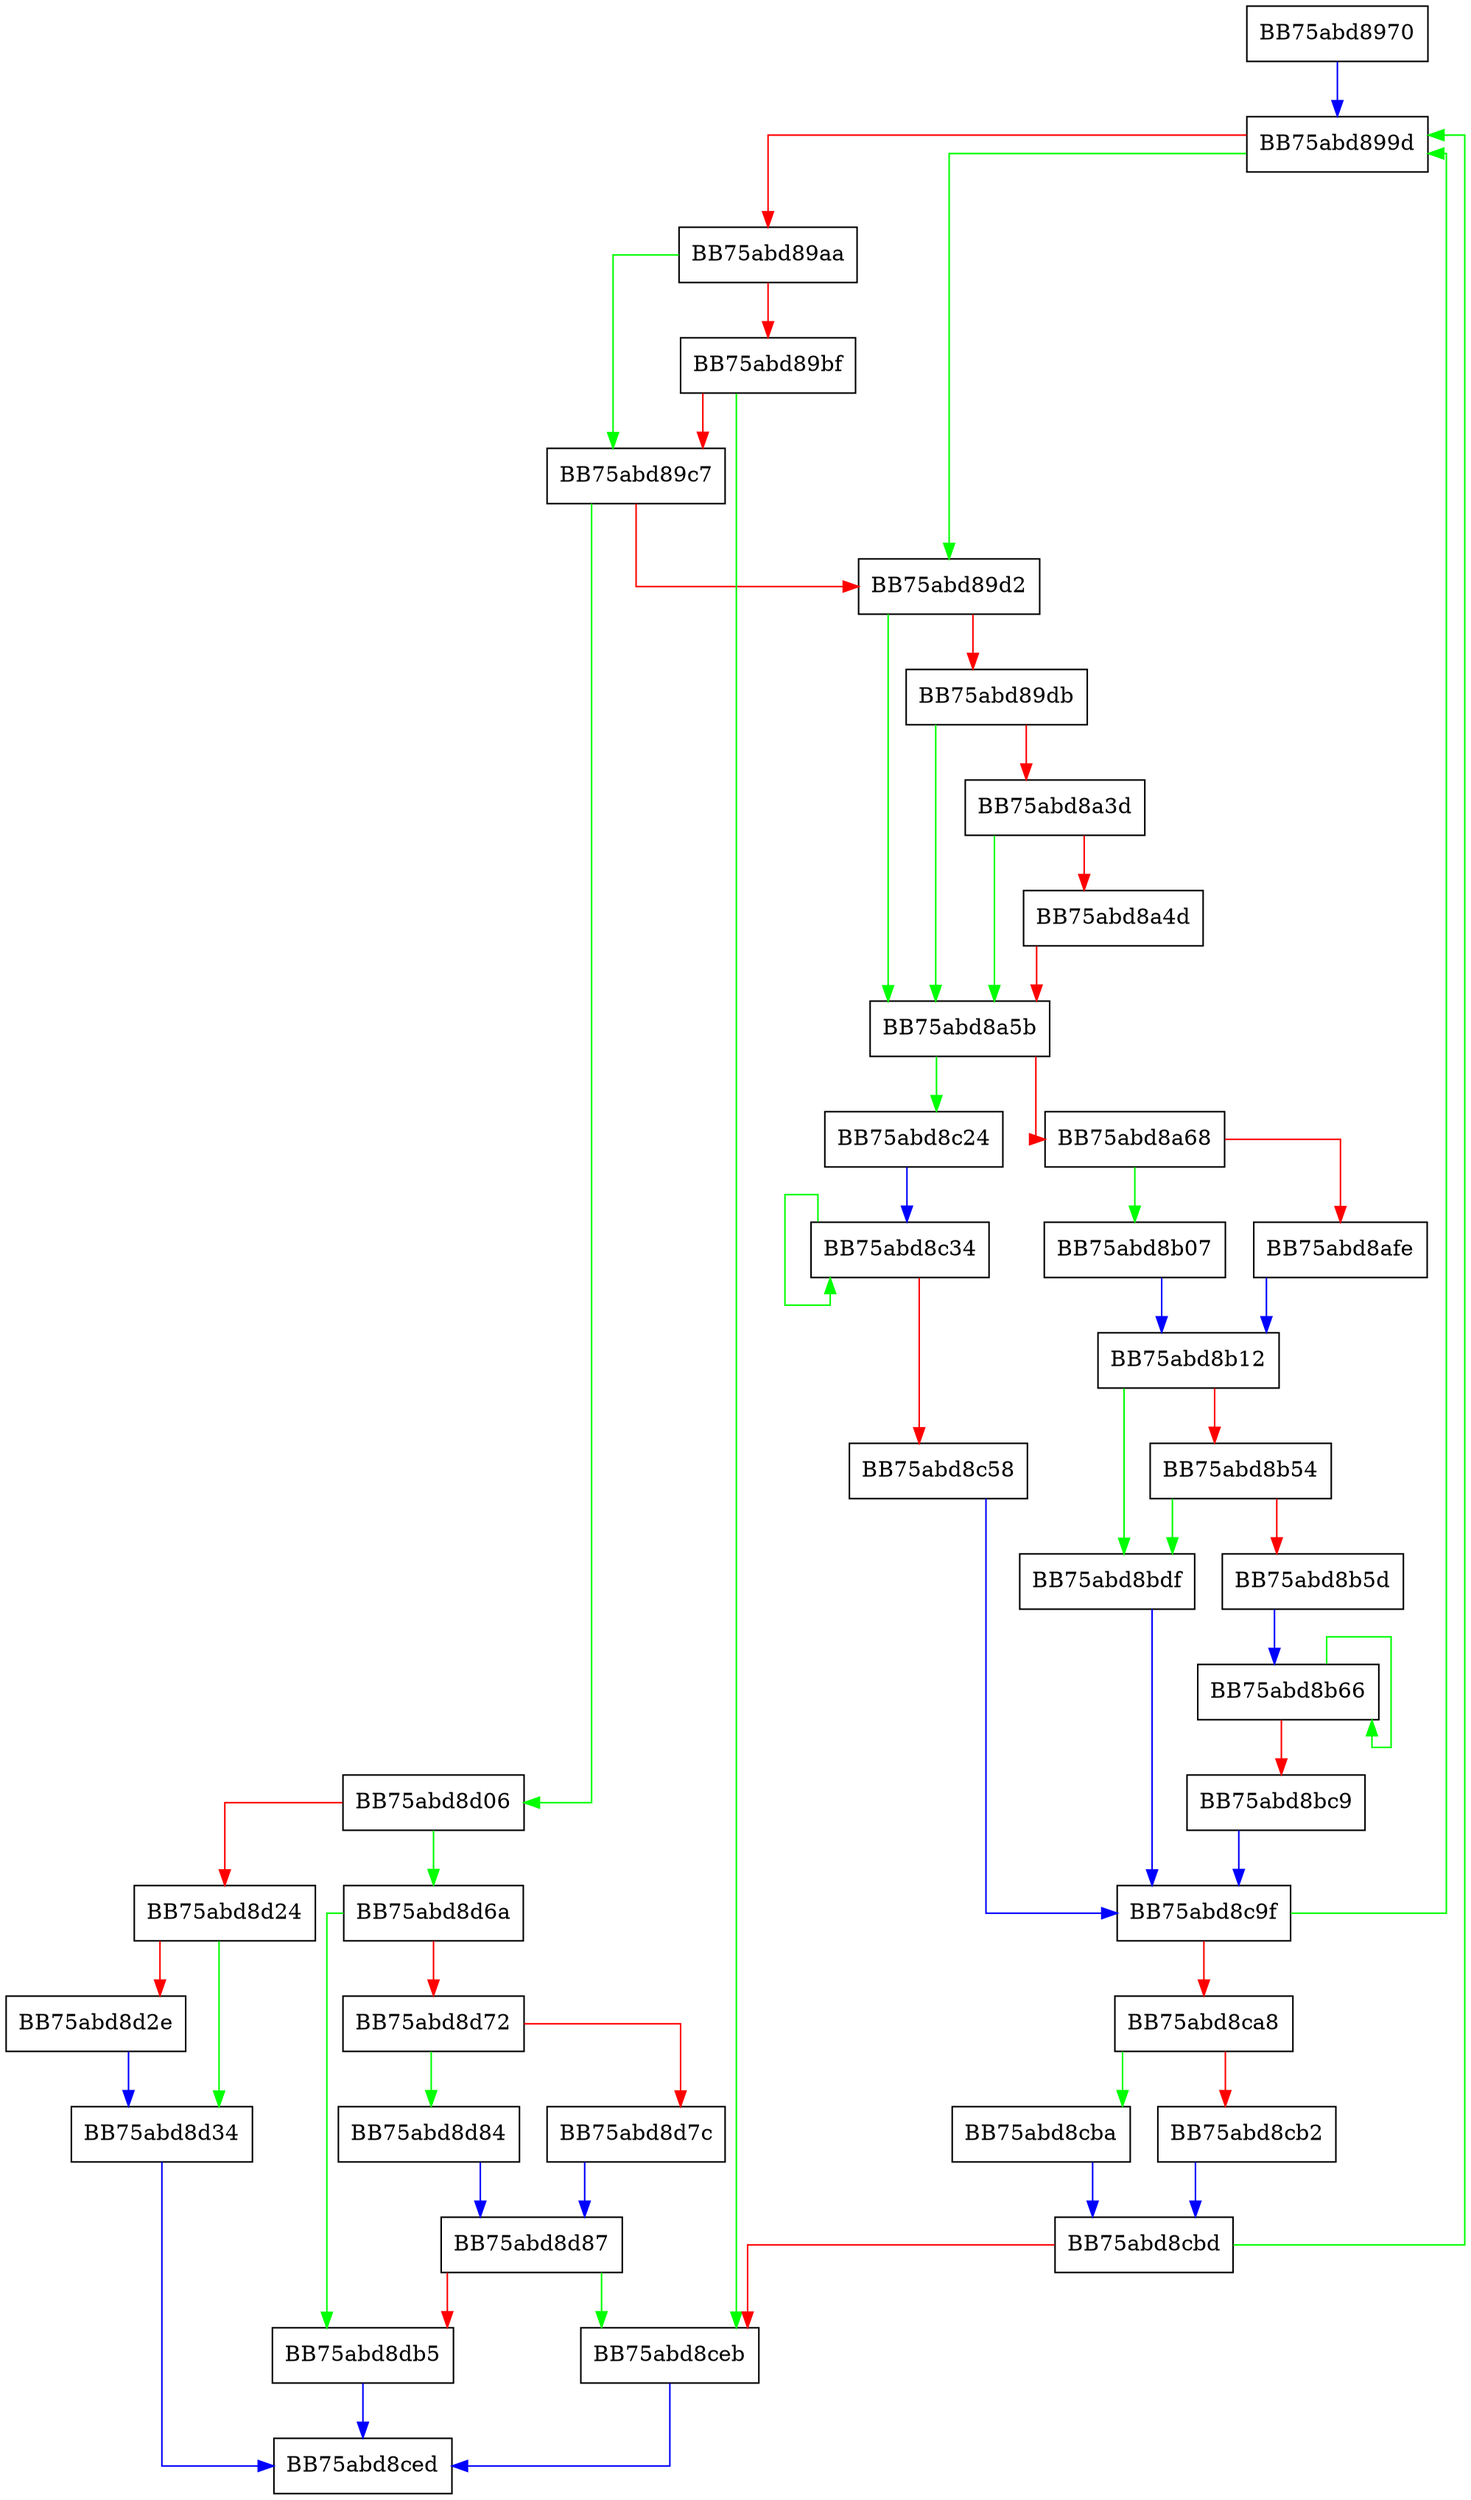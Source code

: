 digraph deflate_fast {
  node [shape="box"];
  graph [splines=ortho];
  BB75abd8970 -> BB75abd899d [color="blue"];
  BB75abd899d -> BB75abd89d2 [color="green"];
  BB75abd899d -> BB75abd89aa [color="red"];
  BB75abd89aa -> BB75abd89c7 [color="green"];
  BB75abd89aa -> BB75abd89bf [color="red"];
  BB75abd89bf -> BB75abd8ceb [color="green"];
  BB75abd89bf -> BB75abd89c7 [color="red"];
  BB75abd89c7 -> BB75abd8d06 [color="green"];
  BB75abd89c7 -> BB75abd89d2 [color="red"];
  BB75abd89d2 -> BB75abd8a5b [color="green"];
  BB75abd89d2 -> BB75abd89db [color="red"];
  BB75abd89db -> BB75abd8a5b [color="green"];
  BB75abd89db -> BB75abd8a3d [color="red"];
  BB75abd8a3d -> BB75abd8a5b [color="green"];
  BB75abd8a3d -> BB75abd8a4d [color="red"];
  BB75abd8a4d -> BB75abd8a5b [color="red"];
  BB75abd8a5b -> BB75abd8c24 [color="green"];
  BB75abd8a5b -> BB75abd8a68 [color="red"];
  BB75abd8a68 -> BB75abd8b07 [color="green"];
  BB75abd8a68 -> BB75abd8afe [color="red"];
  BB75abd8afe -> BB75abd8b12 [color="blue"];
  BB75abd8b07 -> BB75abd8b12 [color="blue"];
  BB75abd8b12 -> BB75abd8bdf [color="green"];
  BB75abd8b12 -> BB75abd8b54 [color="red"];
  BB75abd8b54 -> BB75abd8bdf [color="green"];
  BB75abd8b54 -> BB75abd8b5d [color="red"];
  BB75abd8b5d -> BB75abd8b66 [color="blue"];
  BB75abd8b66 -> BB75abd8b66 [color="green"];
  BB75abd8b66 -> BB75abd8bc9 [color="red"];
  BB75abd8bc9 -> BB75abd8c9f [color="blue"];
  BB75abd8bdf -> BB75abd8c9f [color="blue"];
  BB75abd8c24 -> BB75abd8c34 [color="blue"];
  BB75abd8c34 -> BB75abd8c34 [color="green"];
  BB75abd8c34 -> BB75abd8c58 [color="red"];
  BB75abd8c58 -> BB75abd8c9f [color="blue"];
  BB75abd8c9f -> BB75abd899d [color="green"];
  BB75abd8c9f -> BB75abd8ca8 [color="red"];
  BB75abd8ca8 -> BB75abd8cba [color="green"];
  BB75abd8ca8 -> BB75abd8cb2 [color="red"];
  BB75abd8cb2 -> BB75abd8cbd [color="blue"];
  BB75abd8cba -> BB75abd8cbd [color="blue"];
  BB75abd8cbd -> BB75abd899d [color="green"];
  BB75abd8cbd -> BB75abd8ceb [color="red"];
  BB75abd8ceb -> BB75abd8ced [color="blue"];
  BB75abd8d06 -> BB75abd8d6a [color="green"];
  BB75abd8d06 -> BB75abd8d24 [color="red"];
  BB75abd8d24 -> BB75abd8d34 [color="green"];
  BB75abd8d24 -> BB75abd8d2e [color="red"];
  BB75abd8d2e -> BB75abd8d34 [color="blue"];
  BB75abd8d34 -> BB75abd8ced [color="blue"];
  BB75abd8d6a -> BB75abd8db5 [color="green"];
  BB75abd8d6a -> BB75abd8d72 [color="red"];
  BB75abd8d72 -> BB75abd8d84 [color="green"];
  BB75abd8d72 -> BB75abd8d7c [color="red"];
  BB75abd8d7c -> BB75abd8d87 [color="blue"];
  BB75abd8d84 -> BB75abd8d87 [color="blue"];
  BB75abd8d87 -> BB75abd8ceb [color="green"];
  BB75abd8d87 -> BB75abd8db5 [color="red"];
  BB75abd8db5 -> BB75abd8ced [color="blue"];
}